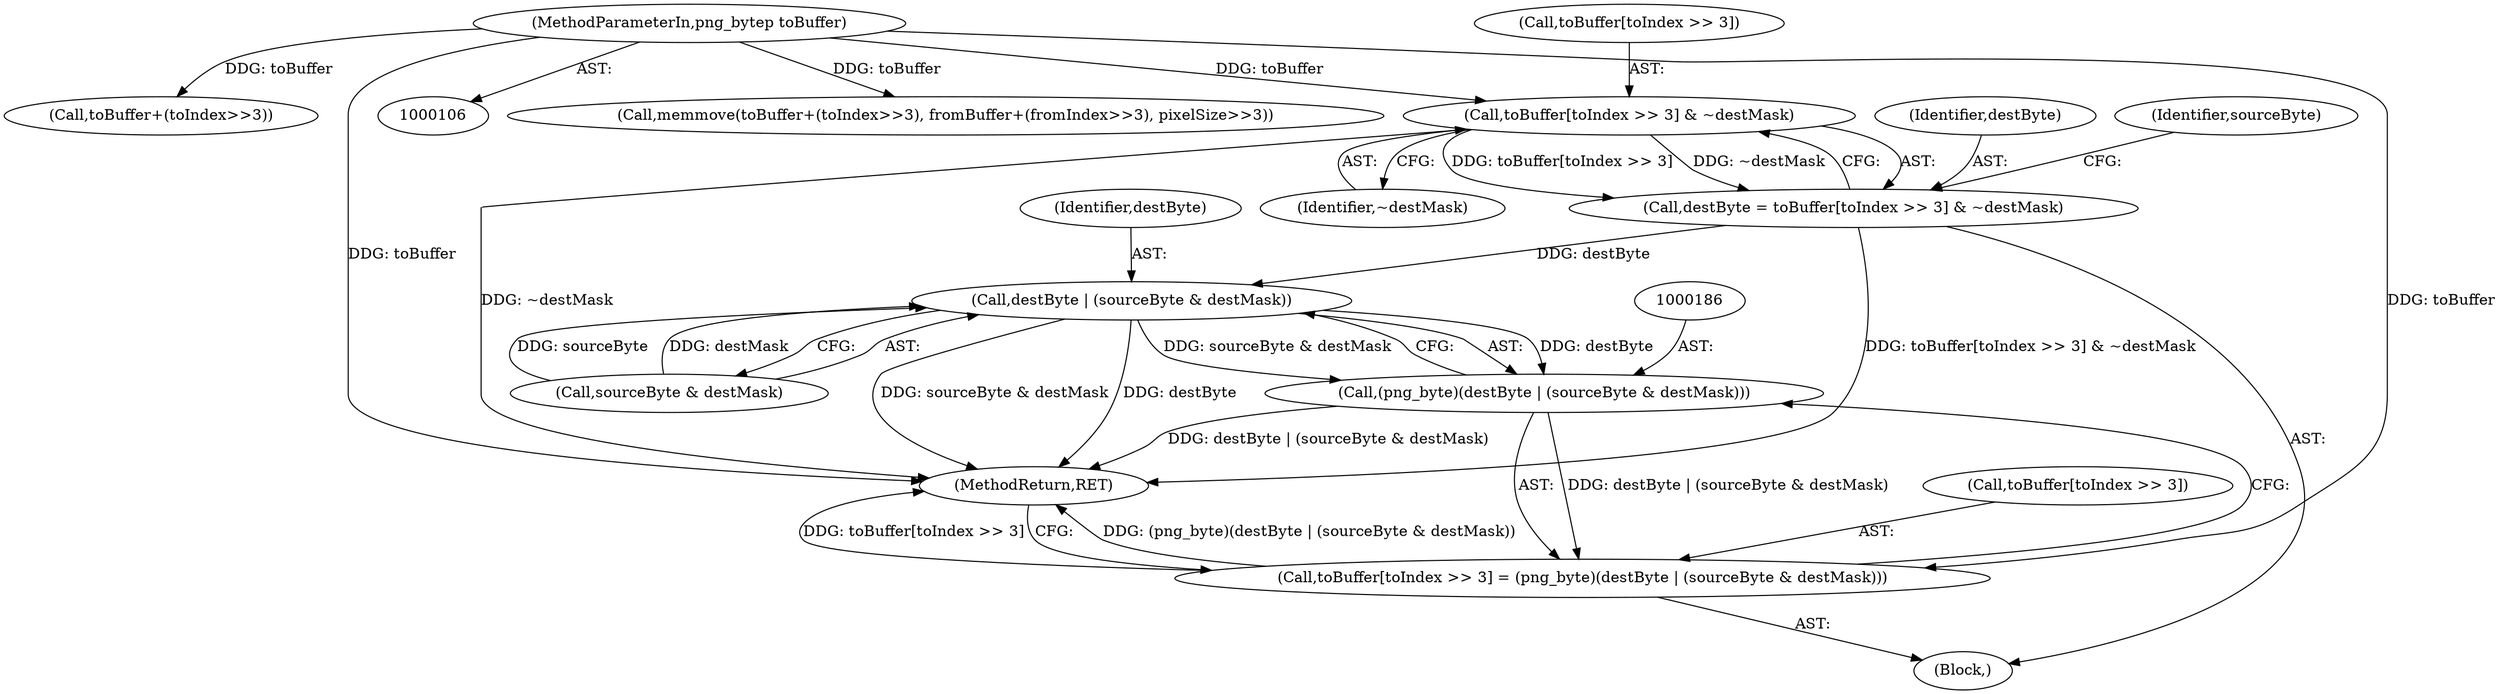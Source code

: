 digraph "0_Android_9d4853418ab2f754c2b63e091c29c5529b8b86ca_119@array" {
"1000143" [label="(Call,toBuffer[toIndex >> 3] & ~destMask)"];
"1000107" [label="(MethodParameterIn,png_bytep toBuffer)"];
"1000141" [label="(Call,destByte = toBuffer[toIndex >> 3] & ~destMask)"];
"1000187" [label="(Call,destByte | (sourceByte & destMask))"];
"1000185" [label="(Call,(png_byte)(destByte | (sourceByte & destMask)))"];
"1000179" [label="(Call,toBuffer[toIndex >> 3] = (png_byte)(destByte | (sourceByte & destMask)))"];
"1000107" [label="(MethodParameterIn,png_bytep toBuffer)"];
"1000141" [label="(Call,destByte = toBuffer[toIndex >> 3] & ~destMask)"];
"1000149" [label="(Identifier,~destMask)"];
"1000180" [label="(Call,toBuffer[toIndex >> 3])"];
"1000188" [label="(Identifier,destByte)"];
"1000142" [label="(Identifier,destByte)"];
"1000193" [label="(Call,memmove(toBuffer+(toIndex>>3), fromBuffer+(fromIndex>>3), pixelSize>>3))"];
"1000143" [label="(Call,toBuffer[toIndex >> 3] & ~destMask)"];
"1000152" [label="(Identifier,sourceByte)"];
"1000187" [label="(Call,destByte | (sourceByte & destMask))"];
"1000207" [label="(MethodReturn,RET)"];
"1000189" [label="(Call,sourceByte & destMask)"];
"1000194" [label="(Call,toBuffer+(toIndex>>3))"];
"1000179" [label="(Call,toBuffer[toIndex >> 3] = (png_byte)(destByte | (sourceByte & destMask)))"];
"1000123" [label="(Block,)"];
"1000185" [label="(Call,(png_byte)(destByte | (sourceByte & destMask)))"];
"1000144" [label="(Call,toBuffer[toIndex >> 3])"];
"1000143" -> "1000141"  [label="AST: "];
"1000143" -> "1000149"  [label="CFG: "];
"1000144" -> "1000143"  [label="AST: "];
"1000149" -> "1000143"  [label="AST: "];
"1000141" -> "1000143"  [label="CFG: "];
"1000143" -> "1000207"  [label="DDG: ~destMask"];
"1000143" -> "1000141"  [label="DDG: toBuffer[toIndex >> 3]"];
"1000143" -> "1000141"  [label="DDG: ~destMask"];
"1000107" -> "1000143"  [label="DDG: toBuffer"];
"1000107" -> "1000106"  [label="AST: "];
"1000107" -> "1000207"  [label="DDG: toBuffer"];
"1000107" -> "1000179"  [label="DDG: toBuffer"];
"1000107" -> "1000193"  [label="DDG: toBuffer"];
"1000107" -> "1000194"  [label="DDG: toBuffer"];
"1000141" -> "1000123"  [label="AST: "];
"1000142" -> "1000141"  [label="AST: "];
"1000152" -> "1000141"  [label="CFG: "];
"1000141" -> "1000207"  [label="DDG: toBuffer[toIndex >> 3] & ~destMask"];
"1000141" -> "1000187"  [label="DDG: destByte"];
"1000187" -> "1000185"  [label="AST: "];
"1000187" -> "1000189"  [label="CFG: "];
"1000188" -> "1000187"  [label="AST: "];
"1000189" -> "1000187"  [label="AST: "];
"1000185" -> "1000187"  [label="CFG: "];
"1000187" -> "1000207"  [label="DDG: sourceByte & destMask"];
"1000187" -> "1000207"  [label="DDG: destByte"];
"1000187" -> "1000185"  [label="DDG: destByte"];
"1000187" -> "1000185"  [label="DDG: sourceByte & destMask"];
"1000189" -> "1000187"  [label="DDG: sourceByte"];
"1000189" -> "1000187"  [label="DDG: destMask"];
"1000185" -> "1000179"  [label="AST: "];
"1000186" -> "1000185"  [label="AST: "];
"1000179" -> "1000185"  [label="CFG: "];
"1000185" -> "1000207"  [label="DDG: destByte | (sourceByte & destMask)"];
"1000185" -> "1000179"  [label="DDG: destByte | (sourceByte & destMask)"];
"1000179" -> "1000123"  [label="AST: "];
"1000180" -> "1000179"  [label="AST: "];
"1000207" -> "1000179"  [label="CFG: "];
"1000179" -> "1000207"  [label="DDG: (png_byte)(destByte | (sourceByte & destMask))"];
"1000179" -> "1000207"  [label="DDG: toBuffer[toIndex >> 3]"];
}
